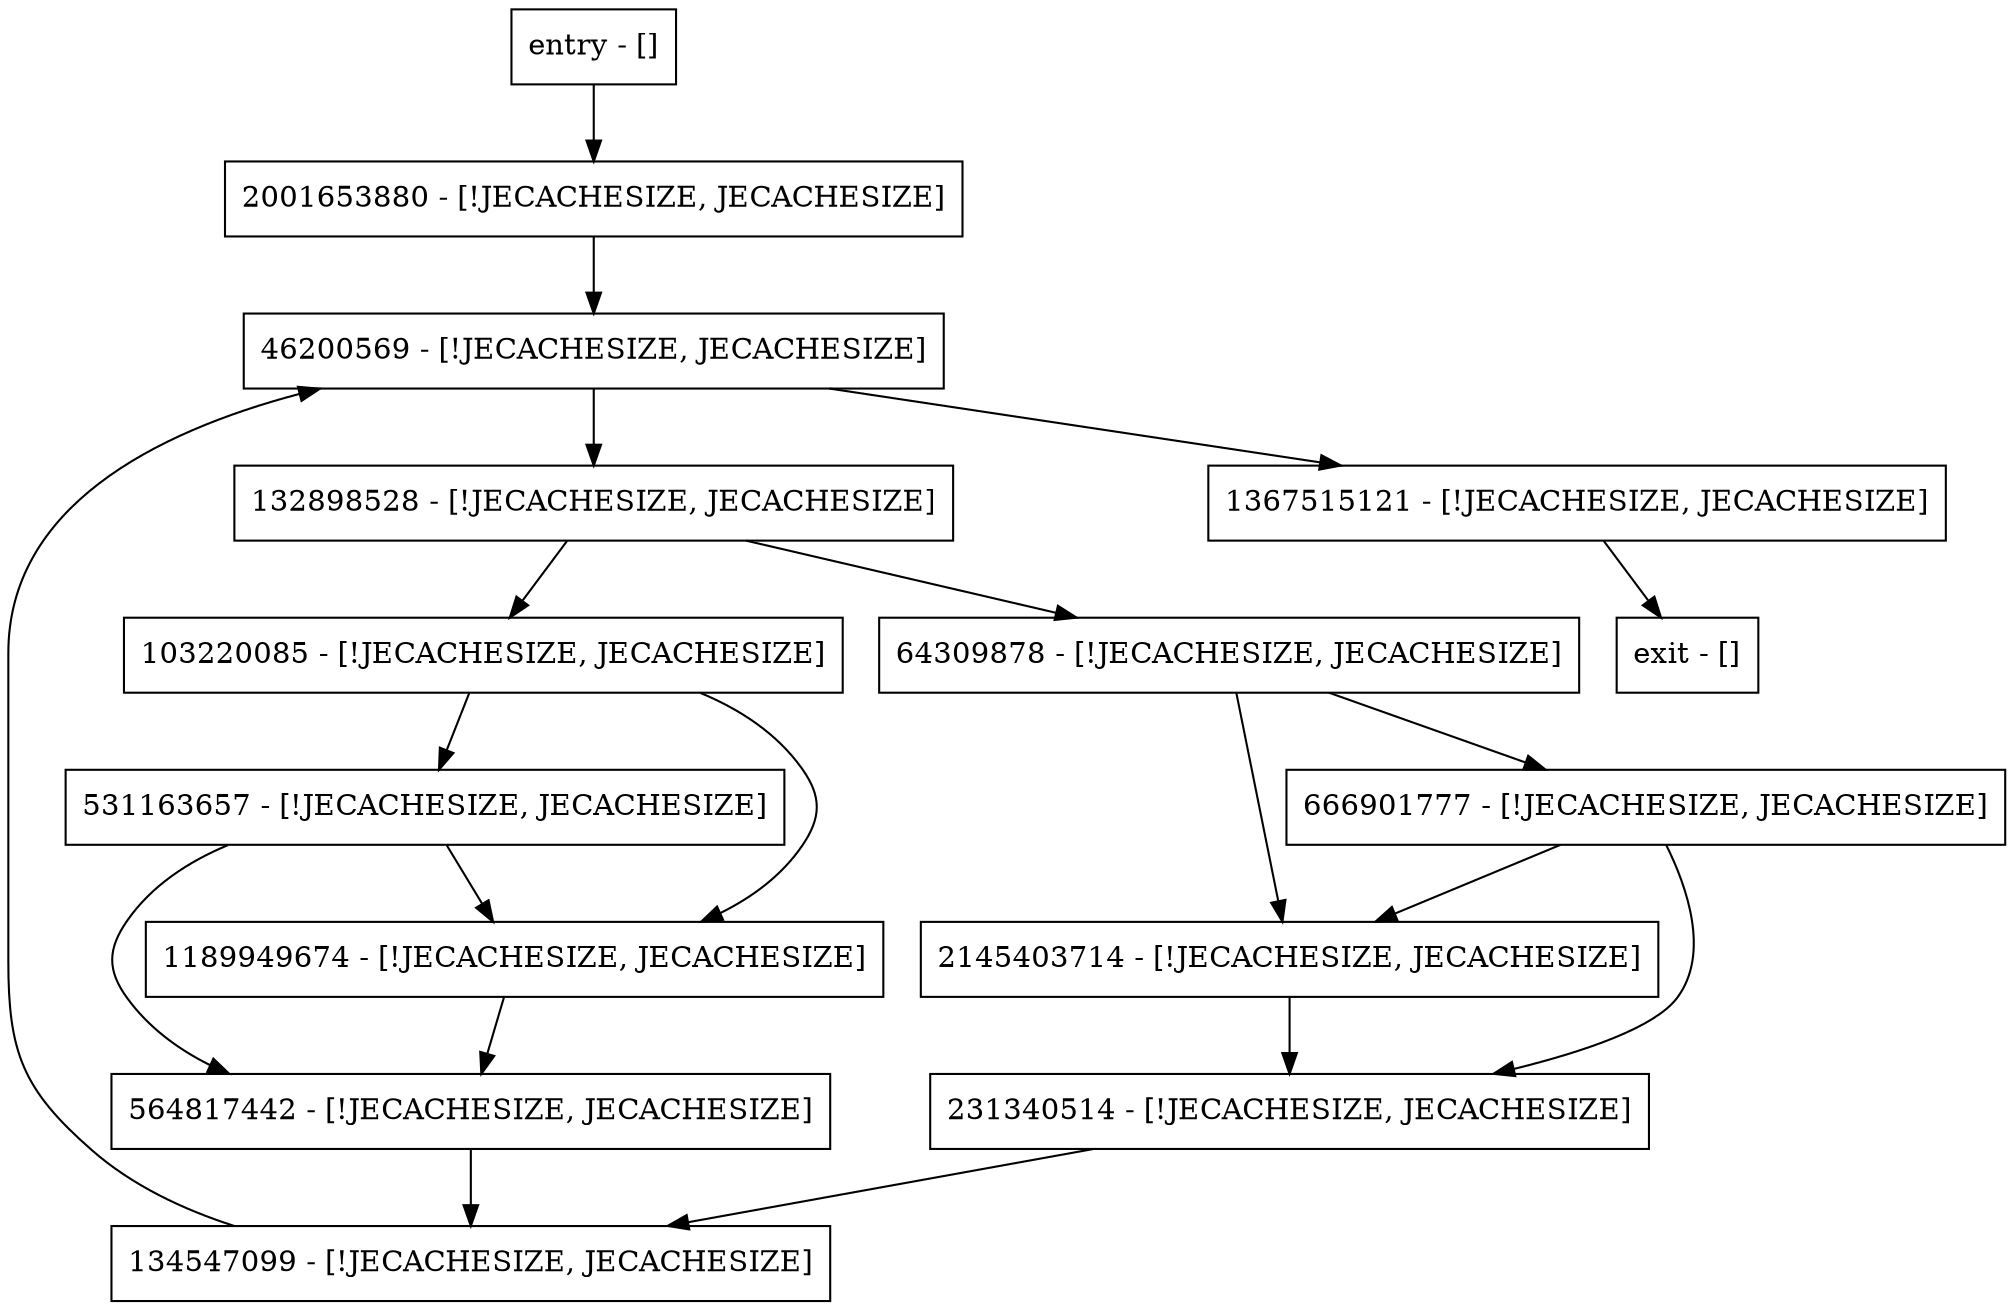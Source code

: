 digraph packLnMemIds {
node [shape=record];
2001653880 [label="2001653880 - [!JECACHESIZE, JECACHESIZE]"];
103220085 [label="103220085 - [!JECACHESIZE, JECACHESIZE]"];
134547099 [label="134547099 - [!JECACHESIZE, JECACHESIZE]"];
666901777 [label="666901777 - [!JECACHESIZE, JECACHESIZE]"];
132898528 [label="132898528 - [!JECACHESIZE, JECACHESIZE]"];
564817442 [label="564817442 - [!JECACHESIZE, JECACHESIZE]"];
entry [label="entry - []"];
exit [label="exit - []"];
46200569 [label="46200569 - [!JECACHESIZE, JECACHESIZE]"];
64309878 [label="64309878 - [!JECACHESIZE, JECACHESIZE]"];
2145403714 [label="2145403714 - [!JECACHESIZE, JECACHESIZE]"];
1367515121 [label="1367515121 - [!JECACHESIZE, JECACHESIZE]"];
531163657 [label="531163657 - [!JECACHESIZE, JECACHESIZE]"];
231340514 [label="231340514 - [!JECACHESIZE, JECACHESIZE]"];
1189949674 [label="1189949674 - [!JECACHESIZE, JECACHESIZE]"];
entry;
exit;
2001653880 -> 46200569;
103220085 -> 531163657;
103220085 -> 1189949674;
134547099 -> 46200569;
666901777 -> 2145403714;
666901777 -> 231340514;
132898528 -> 64309878;
132898528 -> 103220085;
564817442 -> 134547099;
entry -> 2001653880;
46200569 -> 1367515121;
46200569 -> 132898528;
64309878 -> 2145403714;
64309878 -> 666901777;
2145403714 -> 231340514;
1367515121 -> exit;
531163657 -> 564817442;
531163657 -> 1189949674;
231340514 -> 134547099;
1189949674 -> 564817442;
}
